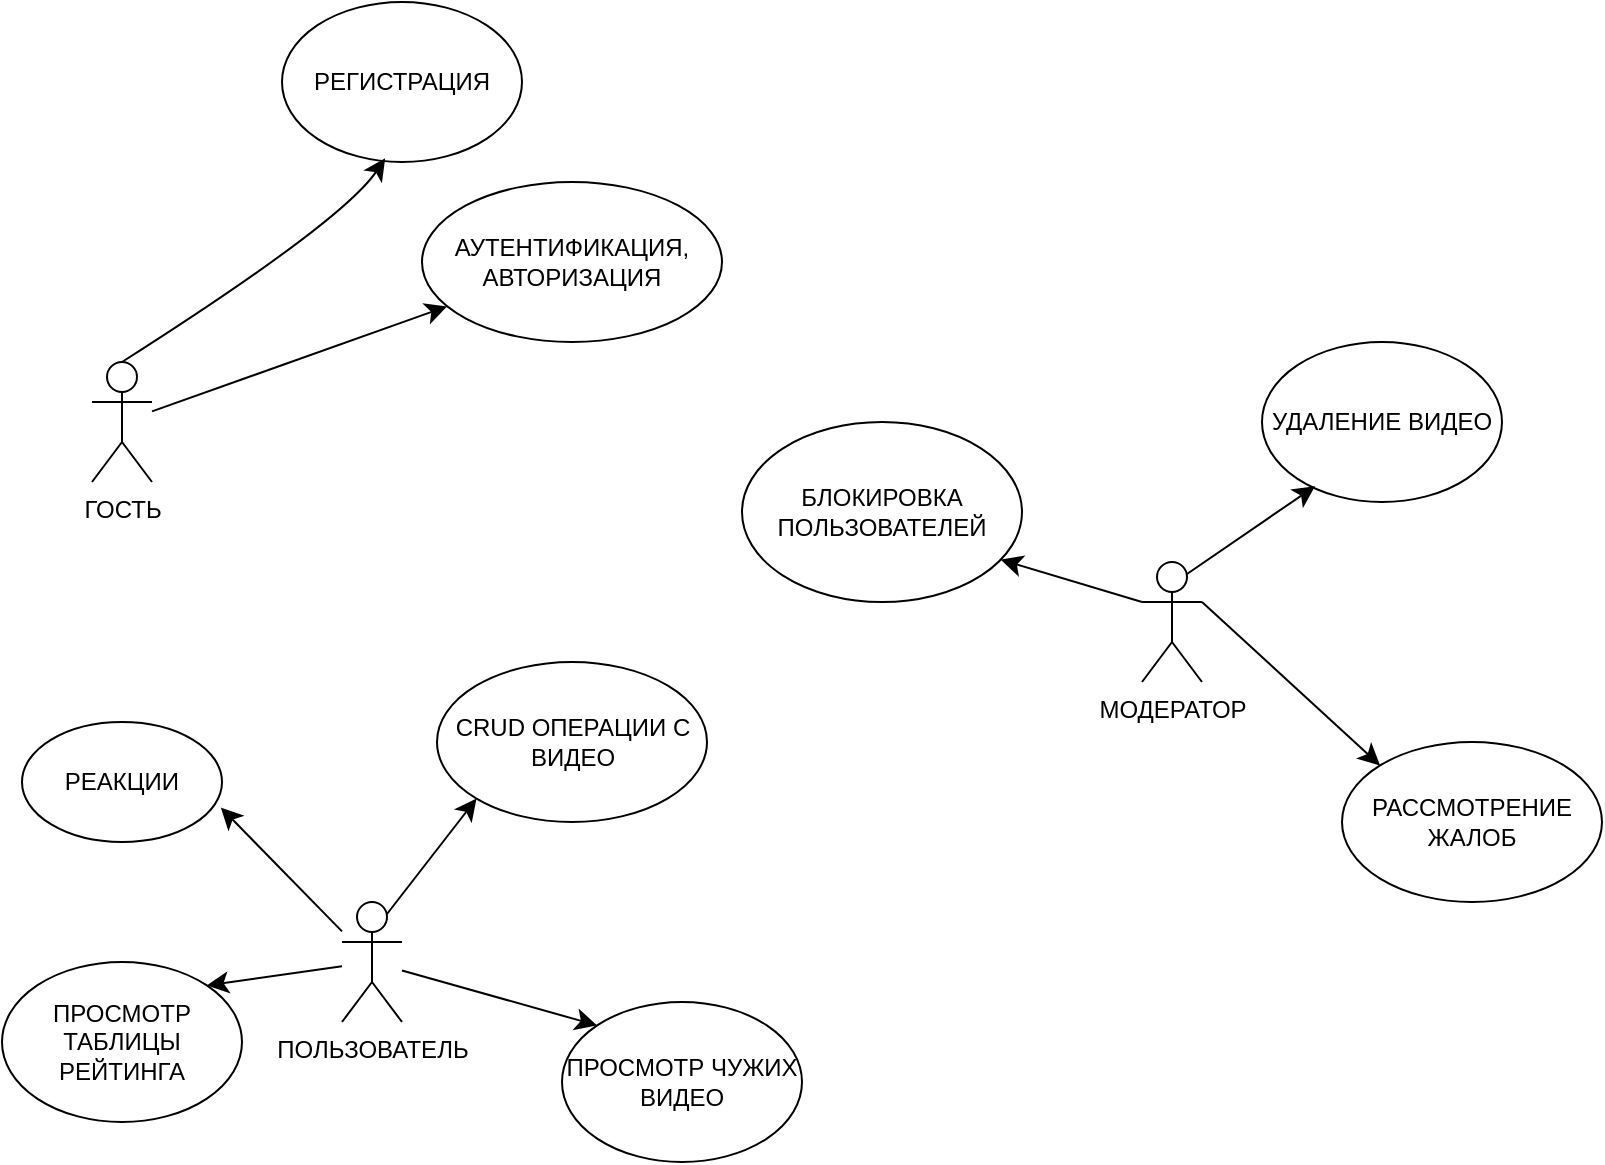 <mxfile version="28.2.5">
  <diagram name="Page-1" id="uErWrGhNEMejJ3GdiNAE">
    <mxGraphModel dx="737" dy="475" grid="1" gridSize="10" guides="1" tooltips="1" connect="1" arrows="1" fold="1" page="1" pageScale="1" pageWidth="850" pageHeight="1100" math="0" shadow="0">
      <root>
        <mxCell id="0" />
        <mxCell id="1" parent="0" />
        <mxCell id="NpvPV0G6T4vWxtktXOkd-1" value="ГОСТЬ" style="shape=umlActor;verticalLabelPosition=bottom;verticalAlign=top;html=1;outlineConnect=0;" parent="1" vertex="1">
          <mxGeometry x="65" y="260" width="30" height="60" as="geometry" />
        </mxCell>
        <mxCell id="NpvPV0G6T4vWxtktXOkd-2" value="РЕГИСТРАЦИЯ" style="ellipse;whiteSpace=wrap;html=1;" parent="1" vertex="1">
          <mxGeometry x="160" y="80" width="120" height="80" as="geometry" />
        </mxCell>
        <mxCell id="NpvPV0G6T4vWxtktXOkd-3" value="АУТЕНТИФИКАЦИЯ, АВТОРИЗАЦИЯ" style="ellipse;whiteSpace=wrap;html=1;" parent="1" vertex="1">
          <mxGeometry x="230" y="170" width="150" height="80" as="geometry" />
        </mxCell>
        <mxCell id="NpvPV0G6T4vWxtktXOkd-4" value="" style="endArrow=classic;html=1;rounded=0;fontSize=12;startSize=8;endSize=8;curved=1;" parent="1" source="NpvPV0G6T4vWxtktXOkd-1" target="NpvPV0G6T4vWxtktXOkd-3" edge="1">
          <mxGeometry width="50" height="50" relative="1" as="geometry">
            <mxPoint x="310" y="310" as="sourcePoint" />
            <mxPoint x="360" y="260" as="targetPoint" />
          </mxGeometry>
        </mxCell>
        <mxCell id="NpvPV0G6T4vWxtktXOkd-5" value="" style="endArrow=classic;html=1;rounded=0;fontSize=12;startSize=8;endSize=8;curved=1;entryX=0.43;entryY=0.977;entryDx=0;entryDy=0;entryPerimeter=0;exitX=0.5;exitY=0;exitDx=0;exitDy=0;exitPerimeter=0;" parent="1" source="NpvPV0G6T4vWxtktXOkd-1" target="NpvPV0G6T4vWxtktXOkd-2" edge="1">
          <mxGeometry width="50" height="50" relative="1" as="geometry">
            <mxPoint x="310" y="310" as="sourcePoint" />
            <mxPoint x="330" y="230" as="targetPoint" />
            <Array as="points">
              <mxPoint x="190" y="190" />
            </Array>
          </mxGeometry>
        </mxCell>
        <mxCell id="NpvPV0G6T4vWxtktXOkd-6" value="ПОЛЬЗОВАТЕЛЬ" style="shape=umlActor;verticalLabelPosition=bottom;verticalAlign=top;html=1;outlineConnect=0;" parent="1" vertex="1">
          <mxGeometry x="190" y="530" width="30" height="60" as="geometry" />
        </mxCell>
        <mxCell id="NpvPV0G6T4vWxtktXOkd-7" value="CRUD ОПЕРАЦИИ С ВИДЕО" style="ellipse;whiteSpace=wrap;html=1;" parent="1" vertex="1">
          <mxGeometry x="237.5" y="410" width="135" height="80" as="geometry" />
        </mxCell>
        <mxCell id="NpvPV0G6T4vWxtktXOkd-8" value="ПРОСМОТР ЧУЖИХ ВИДЕО" style="ellipse;whiteSpace=wrap;html=1;" parent="1" vertex="1">
          <mxGeometry x="300" y="580" width="120" height="80" as="geometry" />
        </mxCell>
        <mxCell id="NpvPV0G6T4vWxtktXOkd-9" value="РЕАКЦИИ" style="ellipse;whiteSpace=wrap;html=1;" parent="1" vertex="1">
          <mxGeometry x="30" y="440" width="100" height="60" as="geometry" />
        </mxCell>
        <mxCell id="NpvPV0G6T4vWxtktXOkd-10" value="ПРОСМОТР ТАБЛИЦЫ РЕЙТИНГА" style="ellipse;whiteSpace=wrap;html=1;" parent="1" vertex="1">
          <mxGeometry x="20" y="560" width="120" height="80" as="geometry" />
        </mxCell>
        <mxCell id="NpvPV0G6T4vWxtktXOkd-12" value="" style="endArrow=classic;html=1;rounded=0;fontSize=12;startSize=8;endSize=8;curved=1;entryX=1;entryY=0;entryDx=0;entryDy=0;" parent="1" source="NpvPV0G6T4vWxtktXOkd-6" target="NpvPV0G6T4vWxtktXOkd-10" edge="1">
          <mxGeometry width="50" height="50" relative="1" as="geometry">
            <mxPoint x="270" y="650" as="sourcePoint" />
            <mxPoint x="320" y="600" as="targetPoint" />
          </mxGeometry>
        </mxCell>
        <mxCell id="NpvPV0G6T4vWxtktXOkd-13" value="" style="endArrow=classic;html=1;rounded=0;fontSize=12;startSize=8;endSize=8;curved=1;entryX=0.994;entryY=0.713;entryDx=0;entryDy=0;entryPerimeter=0;" parent="1" source="NpvPV0G6T4vWxtktXOkd-6" target="NpvPV0G6T4vWxtktXOkd-9" edge="1">
          <mxGeometry width="50" height="50" relative="1" as="geometry">
            <mxPoint x="270" y="650" as="sourcePoint" />
            <mxPoint x="320" y="600" as="targetPoint" />
          </mxGeometry>
        </mxCell>
        <mxCell id="NpvPV0G6T4vWxtktXOkd-14" value="" style="endArrow=classic;html=1;rounded=0;fontSize=12;startSize=8;endSize=8;curved=1;entryX=0;entryY=1;entryDx=0;entryDy=0;exitX=0.75;exitY=0.1;exitDx=0;exitDy=0;exitPerimeter=0;" parent="1" source="NpvPV0G6T4vWxtktXOkd-6" target="NpvPV0G6T4vWxtktXOkd-7" edge="1">
          <mxGeometry width="50" height="50" relative="1" as="geometry">
            <mxPoint x="230" y="720" as="sourcePoint" />
            <mxPoint x="280" y="670" as="targetPoint" />
          </mxGeometry>
        </mxCell>
        <mxCell id="NpvPV0G6T4vWxtktXOkd-15" value="" style="endArrow=classic;html=1;rounded=0;fontSize=12;startSize=8;endSize=8;curved=1;entryX=0;entryY=0;entryDx=0;entryDy=0;" parent="1" source="NpvPV0G6T4vWxtktXOkd-6" target="NpvPV0G6T4vWxtktXOkd-8" edge="1">
          <mxGeometry width="50" height="50" relative="1" as="geometry">
            <mxPoint x="300" y="720" as="sourcePoint" />
            <mxPoint x="350" y="680" as="targetPoint" />
          </mxGeometry>
        </mxCell>
        <mxCell id="NpvPV0G6T4vWxtktXOkd-16" value="МОДЕРАТОР" style="shape=umlActor;verticalLabelPosition=bottom;verticalAlign=top;html=1;outlineConnect=0;" parent="1" vertex="1">
          <mxGeometry x="590" y="360" width="30" height="60" as="geometry" />
        </mxCell>
        <mxCell id="NpvPV0G6T4vWxtktXOkd-17" value="УДАЛЕНИЕ ВИДЕО" style="ellipse;whiteSpace=wrap;html=1;" parent="1" vertex="1">
          <mxGeometry x="650" y="250" width="120" height="80" as="geometry" />
        </mxCell>
        <mxCell id="NpvPV0G6T4vWxtktXOkd-18" value="РАССМОТРЕНИЕ ЖАЛОБ" style="ellipse;whiteSpace=wrap;html=1;" parent="1" vertex="1">
          <mxGeometry x="690" y="450" width="130" height="80" as="geometry" />
        </mxCell>
        <mxCell id="NpvPV0G6T4vWxtktXOkd-19" value="БЛОКИРОВКА ПОЛЬЗОВАТЕЛЕЙ" style="ellipse;whiteSpace=wrap;html=1;" parent="1" vertex="1">
          <mxGeometry x="390" y="290" width="140" height="90" as="geometry" />
        </mxCell>
        <mxCell id="NpvPV0G6T4vWxtktXOkd-20" value="" style="endArrow=classic;html=1;rounded=0;fontSize=12;startSize=8;endSize=8;curved=1;entryX=0.924;entryY=0.765;entryDx=0;entryDy=0;entryPerimeter=0;exitX=0;exitY=0.333;exitDx=0;exitDy=0;exitPerimeter=0;" parent="1" source="NpvPV0G6T4vWxtktXOkd-16" target="NpvPV0G6T4vWxtktXOkd-19" edge="1">
          <mxGeometry width="50" height="50" relative="1" as="geometry">
            <mxPoint x="480" y="530" as="sourcePoint" />
            <mxPoint x="530" y="480" as="targetPoint" />
          </mxGeometry>
        </mxCell>
        <mxCell id="NpvPV0G6T4vWxtktXOkd-21" value="" style="endArrow=classic;html=1;rounded=0;fontSize=12;startSize=8;endSize=8;curved=1;entryX=0.221;entryY=0.901;entryDx=0;entryDy=0;entryPerimeter=0;exitX=0.75;exitY=0.1;exitDx=0;exitDy=0;exitPerimeter=0;" parent="1" source="NpvPV0G6T4vWxtktXOkd-16" target="NpvPV0G6T4vWxtktXOkd-17" edge="1">
          <mxGeometry width="50" height="50" relative="1" as="geometry">
            <mxPoint x="550" y="600" as="sourcePoint" />
            <mxPoint x="600" y="550" as="targetPoint" />
          </mxGeometry>
        </mxCell>
        <mxCell id="NpvPV0G6T4vWxtktXOkd-22" value="" style="endArrow=classic;html=1;rounded=0;fontSize=12;startSize=8;endSize=8;curved=1;entryX=0;entryY=0;entryDx=0;entryDy=0;exitX=1;exitY=0.333;exitDx=0;exitDy=0;exitPerimeter=0;" parent="1" source="NpvPV0G6T4vWxtktXOkd-16" target="NpvPV0G6T4vWxtktXOkd-18" edge="1">
          <mxGeometry width="50" height="50" relative="1" as="geometry">
            <mxPoint x="620" y="630" as="sourcePoint" />
            <mxPoint x="670" y="580" as="targetPoint" />
          </mxGeometry>
        </mxCell>
      </root>
    </mxGraphModel>
  </diagram>
</mxfile>
